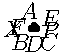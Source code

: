 pair A = dir(110);
pair B = dir(210);
pair C = dir(-30);
pair P = .4*dir(180);
pair D = extension(A, P, B, C);
pair E = extension(B, P, C, A);
pair F = extension(C, P, A, B);
pair X = extension(E, F, B, C);

draw(A--B--C--cycle);
draw(A--D, lightblue);
draw(B--E, lightblue);
draw(C--F, lightblue);
draw(X--B, dashed);

dot("$A$", A, dir(110));
dot("$B$", B, dir(230));
dot("$C$", C, dir(-50));
dot("$P$", P, dir(-10));
dot("$D$", D, dir(-90));
dot("$E$", E, dir(30));
dot("$F$", F, dir(180));
dot("$X$", X, dir(180));

/*
    Source: Cevians Induces Harmonic Bundles (9.111)
    Points: A B C D E F P
    Item: E F X
*/
